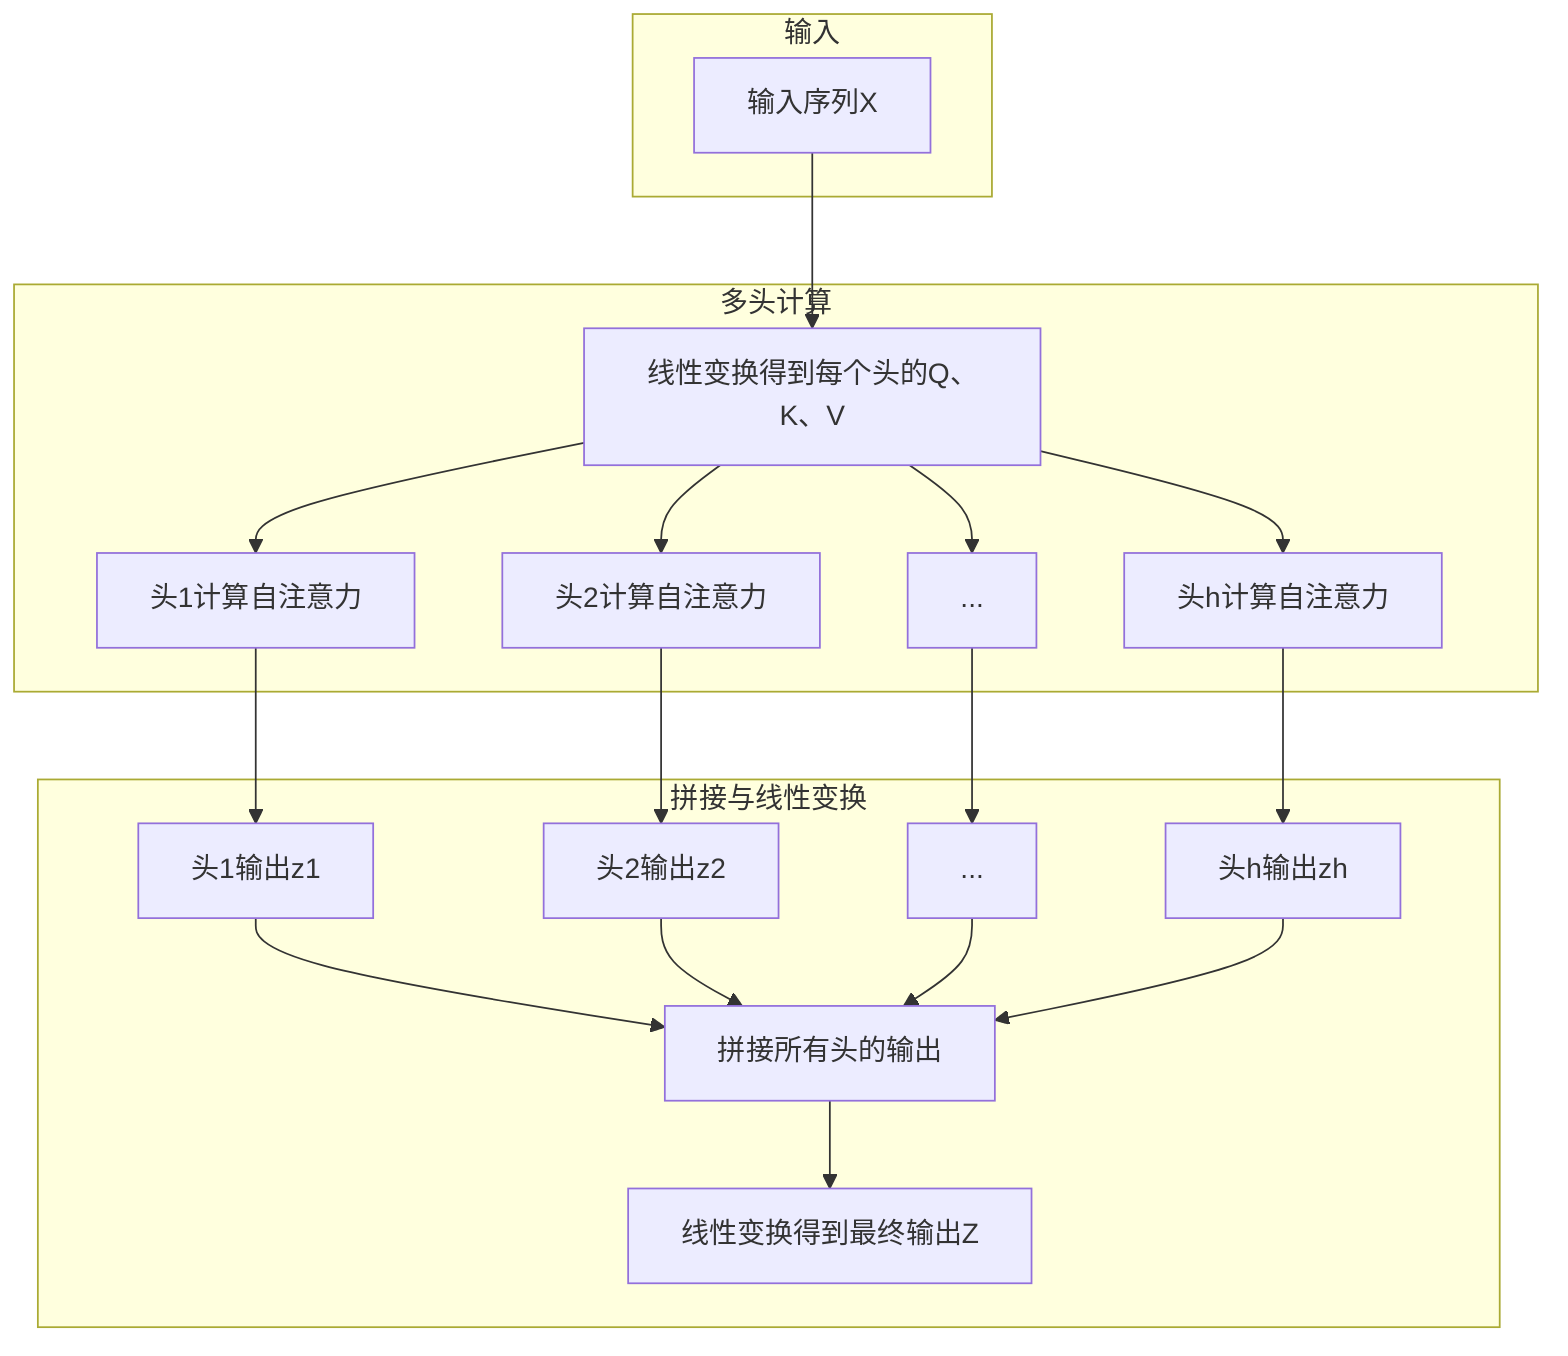 flowchart TD
    subgraph 输入
        A["输入序列X"]
    end
    subgraph 多头计算
        A --> B["线性变换得到每个头的Q、K、V"]
        B --> C["头1计算自注意力"]
        B --> D["头2计算自注意力"]
        B --> E["..."]
        B --> F["头h计算自注意力"]
    end
    subgraph 拼接与线性变换
        C --> G["头1输出z1"]
        D --> H["头2输出z2"]
        E --> I["..."]
        F --> J["头h输出zh"]
        G --> K["拼接所有头的输出"]
        H --> K
        I --> K
        J --> K
        K --> L["线性变换得到最终输出Z"]
    end